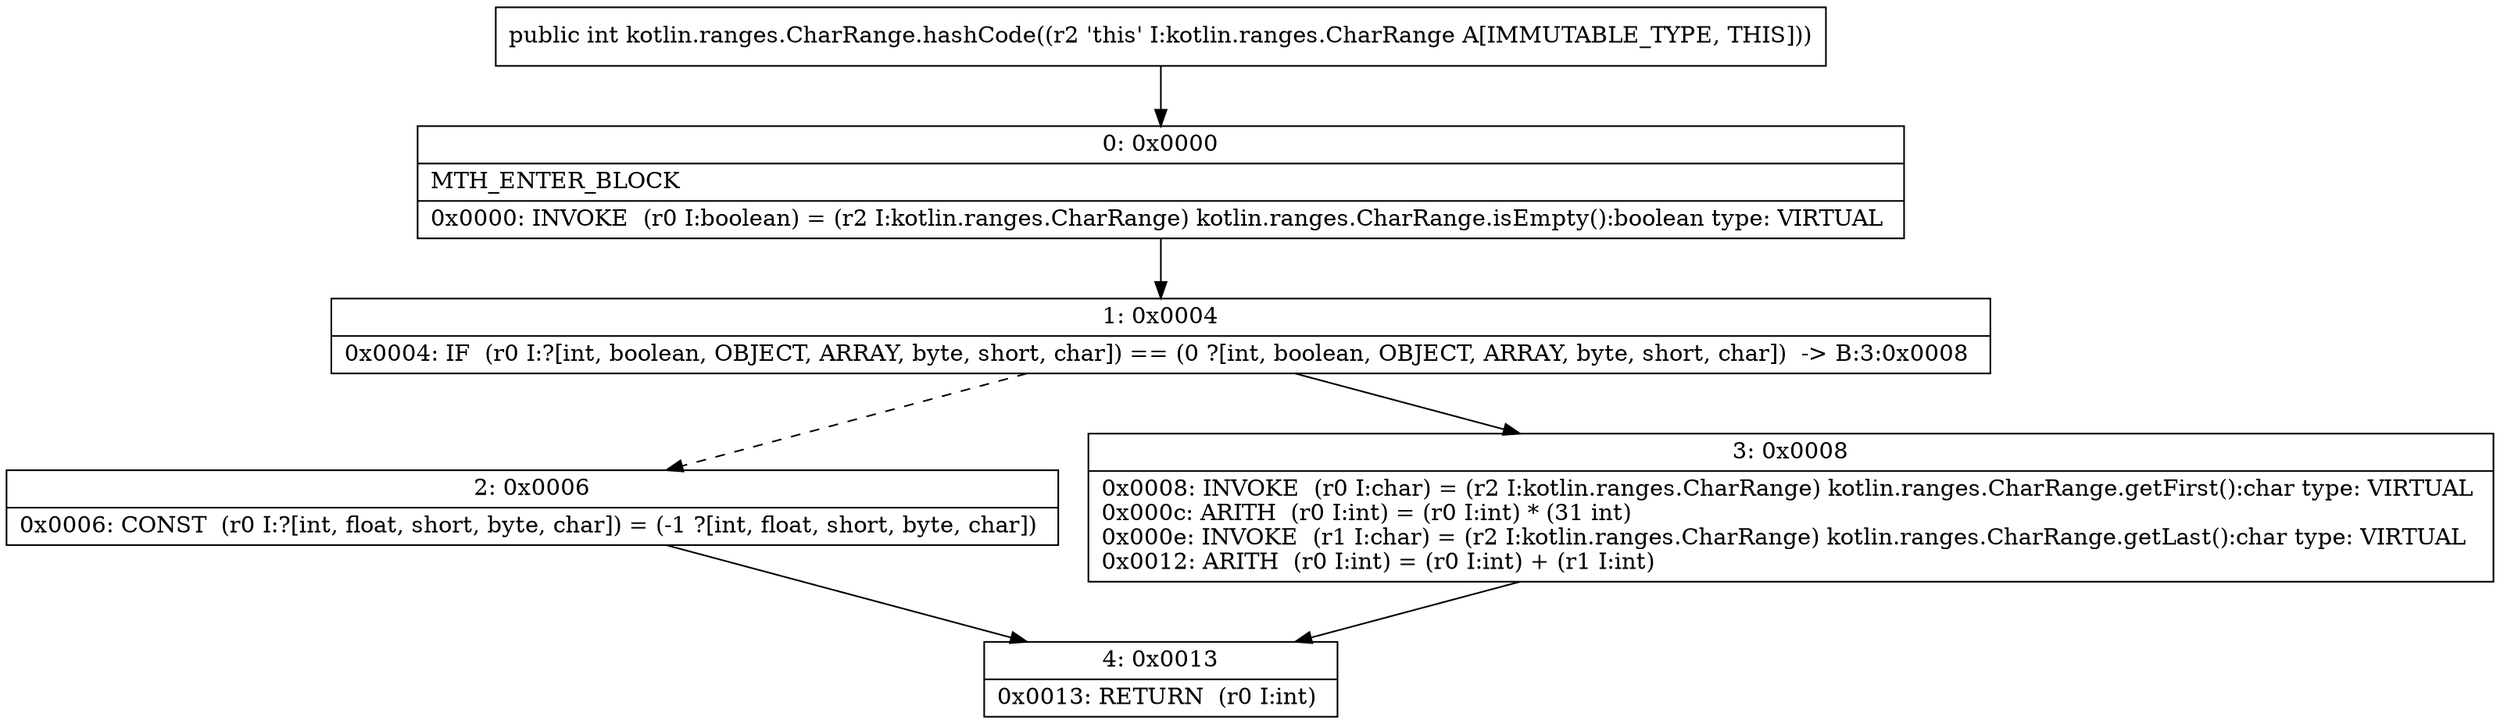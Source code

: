 digraph "CFG forkotlin.ranges.CharRange.hashCode()I" {
Node_0 [shape=record,label="{0\:\ 0x0000|MTH_ENTER_BLOCK\l|0x0000: INVOKE  (r0 I:boolean) = (r2 I:kotlin.ranges.CharRange) kotlin.ranges.CharRange.isEmpty():boolean type: VIRTUAL \l}"];
Node_1 [shape=record,label="{1\:\ 0x0004|0x0004: IF  (r0 I:?[int, boolean, OBJECT, ARRAY, byte, short, char]) == (0 ?[int, boolean, OBJECT, ARRAY, byte, short, char])  \-\> B:3:0x0008 \l}"];
Node_2 [shape=record,label="{2\:\ 0x0006|0x0006: CONST  (r0 I:?[int, float, short, byte, char]) = (\-1 ?[int, float, short, byte, char]) \l}"];
Node_3 [shape=record,label="{3\:\ 0x0008|0x0008: INVOKE  (r0 I:char) = (r2 I:kotlin.ranges.CharRange) kotlin.ranges.CharRange.getFirst():char type: VIRTUAL \l0x000c: ARITH  (r0 I:int) = (r0 I:int) * (31 int) \l0x000e: INVOKE  (r1 I:char) = (r2 I:kotlin.ranges.CharRange) kotlin.ranges.CharRange.getLast():char type: VIRTUAL \l0x0012: ARITH  (r0 I:int) = (r0 I:int) + (r1 I:int) \l}"];
Node_4 [shape=record,label="{4\:\ 0x0013|0x0013: RETURN  (r0 I:int) \l}"];
MethodNode[shape=record,label="{public int kotlin.ranges.CharRange.hashCode((r2 'this' I:kotlin.ranges.CharRange A[IMMUTABLE_TYPE, THIS])) }"];
MethodNode -> Node_0;
Node_0 -> Node_1;
Node_1 -> Node_2[style=dashed];
Node_1 -> Node_3;
Node_2 -> Node_4;
Node_3 -> Node_4;
}


